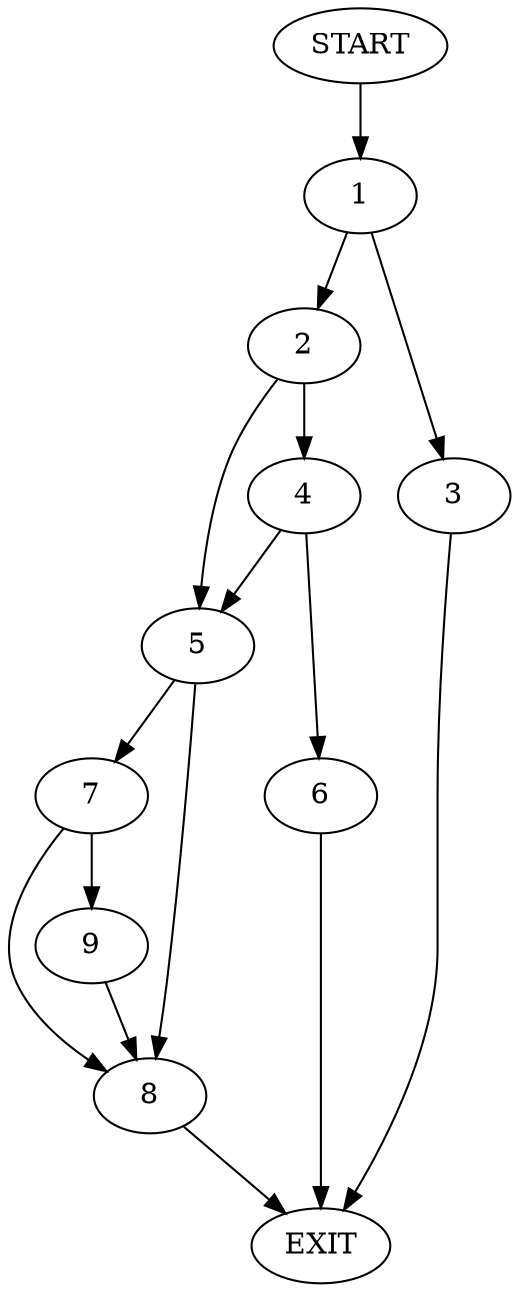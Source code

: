 digraph {
0 [label="START"]
10 [label="EXIT"]
0 -> 1
1 -> 2
1 -> 3
3 -> 10
2 -> 4
2 -> 5
4 -> 6
4 -> 5
5 -> 7
5 -> 8
6 -> 10
7 -> 9
7 -> 8
8 -> 10
9 -> 8
}
